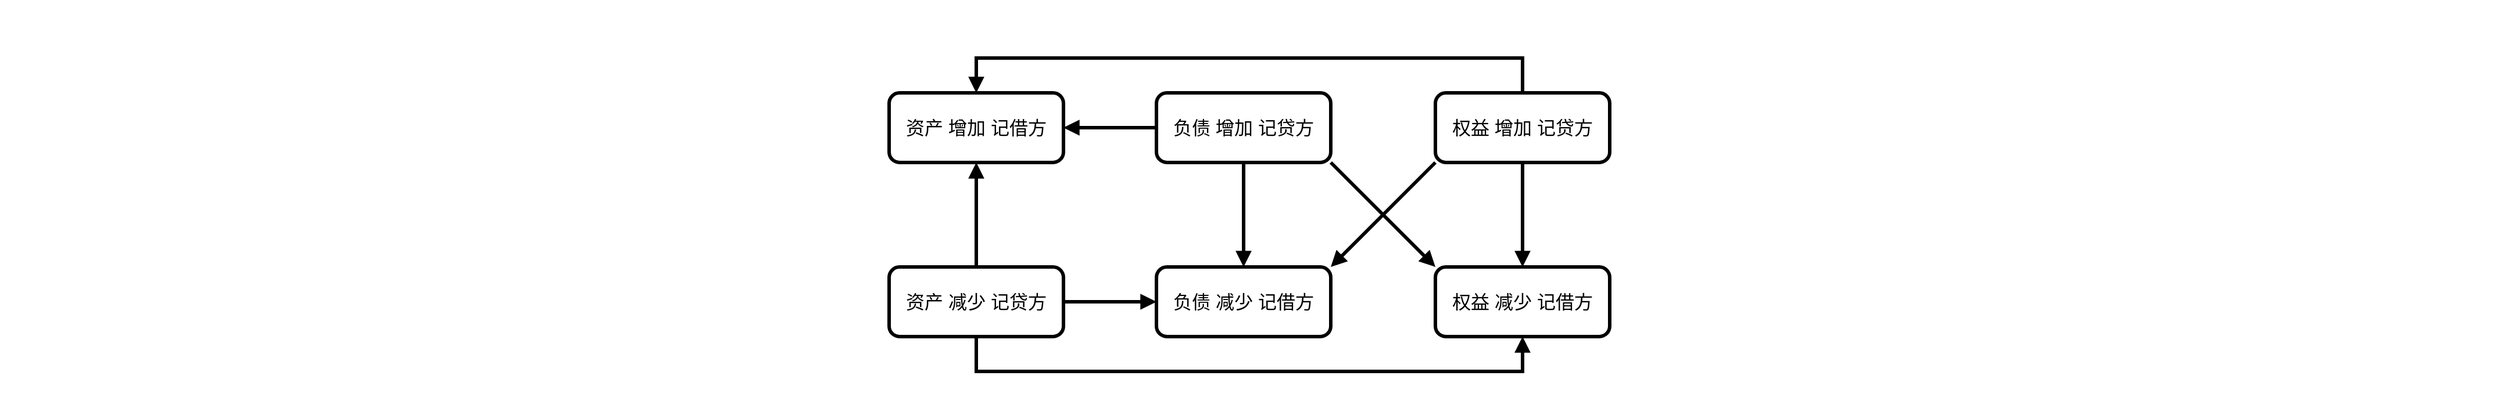 <mxfile version="14.9.8" type="github" pages="2">
  <diagram id="SckEiHQhsq-5hyrPVNgS" name="有借有贷例子">
    <mxGraphModel dx="2600" dy="557" grid="1" gridSize="10" guides="1" tooltips="1" connect="1" arrows="1" fold="1" page="1" pageScale="1" pageWidth="827" pageHeight="1169" math="0" shadow="0">
      <root>
        <mxCell id="0" />
        <mxCell id="1" parent="0" />
        <mxCell id="D3MPpuc1svAQQdLTR7TO-27" value="" style="rounded=0;whiteSpace=wrap;html=1;strokeWidth=3;align=left;strokeColor=none;" vertex="1" parent="1">
          <mxGeometry x="-850" y="30" width="2150" height="360" as="geometry" />
        </mxCell>
        <mxCell id="D3MPpuc1svAQQdLTR7TO-26" value="" style="group" vertex="1" connectable="0" parent="1">
          <mxGeometry x="-85" y="80" width="620" height="270" as="geometry" />
        </mxCell>
        <mxCell id="D3MPpuc1svAQQdLTR7TO-9" value="&lt;font style=&quot;font-size: 16px&quot;&gt;资产 增加 记借方&lt;/font&gt;" style="rounded=1;whiteSpace=wrap;html=1;strokeWidth=3;fillColor=none;" vertex="1" parent="D3MPpuc1svAQQdLTR7TO-26">
          <mxGeometry y="30" width="150" height="60" as="geometry" />
        </mxCell>
        <mxCell id="D3MPpuc1svAQQdLTR7TO-15" style="edgeStyle=orthogonalEdgeStyle;rounded=0;orthogonalLoop=1;jettySize=auto;html=1;endArrow=block;endFill=1;strokeWidth=3;" edge="1" parent="D3MPpuc1svAQQdLTR7TO-26" source="D3MPpuc1svAQQdLTR7TO-10" target="D3MPpuc1svAQQdLTR7TO-9">
          <mxGeometry relative="1" as="geometry" />
        </mxCell>
        <mxCell id="D3MPpuc1svAQQdLTR7TO-10" value="&lt;font style=&quot;font-size: 16px&quot;&gt;资产 减少 记贷方&lt;/font&gt;" style="rounded=1;whiteSpace=wrap;html=1;strokeWidth=3;fillColor=none;" vertex="1" parent="D3MPpuc1svAQQdLTR7TO-26">
          <mxGeometry y="180" width="150" height="60" as="geometry" />
        </mxCell>
        <mxCell id="D3MPpuc1svAQQdLTR7TO-18" style="edgeStyle=orthogonalEdgeStyle;rounded=0;orthogonalLoop=1;jettySize=auto;html=1;endArrow=block;endFill=1;strokeWidth=3;" edge="1" parent="D3MPpuc1svAQQdLTR7TO-26" source="D3MPpuc1svAQQdLTR7TO-11" target="D3MPpuc1svAQQdLTR7TO-9">
          <mxGeometry relative="1" as="geometry" />
        </mxCell>
        <mxCell id="D3MPpuc1svAQQdLTR7TO-11" value="&lt;font style=&quot;font-size: 16px&quot;&gt;负债 增加 记贷方&lt;/font&gt;" style="rounded=1;whiteSpace=wrap;html=1;strokeWidth=3;fillColor=none;" vertex="1" parent="D3MPpuc1svAQQdLTR7TO-26">
          <mxGeometry x="230" y="30" width="150" height="60" as="geometry" />
        </mxCell>
        <mxCell id="D3MPpuc1svAQQdLTR7TO-12" value="&lt;font style=&quot;font-size: 16px&quot;&gt;负债 减少 记借方&lt;/font&gt;" style="rounded=1;whiteSpace=wrap;html=1;strokeWidth=3;fillColor=none;" vertex="1" parent="D3MPpuc1svAQQdLTR7TO-26">
          <mxGeometry x="230" y="180" width="150" height="60" as="geometry" />
        </mxCell>
        <mxCell id="D3MPpuc1svAQQdLTR7TO-19" style="edgeStyle=orthogonalEdgeStyle;rounded=0;orthogonalLoop=1;jettySize=auto;html=1;endArrow=block;endFill=1;strokeWidth=3;" edge="1" parent="D3MPpuc1svAQQdLTR7TO-26" source="D3MPpuc1svAQQdLTR7TO-10" target="D3MPpuc1svAQQdLTR7TO-12">
          <mxGeometry relative="1" as="geometry" />
        </mxCell>
        <mxCell id="D3MPpuc1svAQQdLTR7TO-16" style="edgeStyle=orthogonalEdgeStyle;rounded=0;orthogonalLoop=1;jettySize=auto;html=1;endArrow=block;endFill=1;strokeWidth=3;" edge="1" parent="D3MPpuc1svAQQdLTR7TO-26" source="D3MPpuc1svAQQdLTR7TO-11" target="D3MPpuc1svAQQdLTR7TO-12">
          <mxGeometry relative="1" as="geometry" />
        </mxCell>
        <mxCell id="D3MPpuc1svAQQdLTR7TO-21" style="edgeStyle=orthogonalEdgeStyle;rounded=0;orthogonalLoop=1;jettySize=auto;html=1;entryX=0.5;entryY=0;entryDx=0;entryDy=0;endArrow=block;endFill=1;strokeWidth=3;" edge="1" parent="D3MPpuc1svAQQdLTR7TO-26" source="D3MPpuc1svAQQdLTR7TO-13" target="D3MPpuc1svAQQdLTR7TO-9">
          <mxGeometry relative="1" as="geometry">
            <Array as="points">
              <mxPoint x="545" />
              <mxPoint x="75" />
            </Array>
          </mxGeometry>
        </mxCell>
        <mxCell id="D3MPpuc1svAQQdLTR7TO-24" style="edgeStyle=none;rounded=0;orthogonalLoop=1;jettySize=auto;html=1;exitX=0;exitY=1;exitDx=0;exitDy=0;entryX=1;entryY=0;entryDx=0;entryDy=0;endArrow=block;endFill=1;strokeWidth=3;" edge="1" parent="D3MPpuc1svAQQdLTR7TO-26" source="D3MPpuc1svAQQdLTR7TO-13" target="D3MPpuc1svAQQdLTR7TO-12">
          <mxGeometry relative="1" as="geometry" />
        </mxCell>
        <mxCell id="D3MPpuc1svAQQdLTR7TO-13" value="&lt;font style=&quot;font-size: 16px&quot;&gt;权益 增加 记贷方&lt;/font&gt;" style="rounded=1;whiteSpace=wrap;html=1;strokeWidth=3;fillColor=none;" vertex="1" parent="D3MPpuc1svAQQdLTR7TO-26">
          <mxGeometry x="470" y="30" width="150" height="60" as="geometry" />
        </mxCell>
        <mxCell id="D3MPpuc1svAQQdLTR7TO-14" value="&lt;font style=&quot;font-size: 16px&quot;&gt;权益 减少 记借方&lt;/font&gt;" style="rounded=1;whiteSpace=wrap;html=1;strokeWidth=3;fillColor=none;" vertex="1" parent="D3MPpuc1svAQQdLTR7TO-26">
          <mxGeometry x="470" y="180" width="150" height="60" as="geometry" />
        </mxCell>
        <mxCell id="D3MPpuc1svAQQdLTR7TO-22" style="edgeStyle=orthogonalEdgeStyle;rounded=0;orthogonalLoop=1;jettySize=auto;html=1;entryX=0.5;entryY=1;entryDx=0;entryDy=0;endArrow=block;endFill=1;strokeWidth=3;" edge="1" parent="D3MPpuc1svAQQdLTR7TO-26" source="D3MPpuc1svAQQdLTR7TO-10" target="D3MPpuc1svAQQdLTR7TO-14">
          <mxGeometry relative="1" as="geometry">
            <Array as="points">
              <mxPoint x="75" y="270" />
              <mxPoint x="545" y="270" />
            </Array>
          </mxGeometry>
        </mxCell>
        <mxCell id="D3MPpuc1svAQQdLTR7TO-23" style="rounded=0;orthogonalLoop=1;jettySize=auto;html=1;exitX=1;exitY=1;exitDx=0;exitDy=0;entryX=0;entryY=0;entryDx=0;entryDy=0;endArrow=block;endFill=1;strokeWidth=3;" edge="1" parent="D3MPpuc1svAQQdLTR7TO-26" source="D3MPpuc1svAQQdLTR7TO-11" target="D3MPpuc1svAQQdLTR7TO-14">
          <mxGeometry relative="1" as="geometry" />
        </mxCell>
        <mxCell id="D3MPpuc1svAQQdLTR7TO-17" style="edgeStyle=orthogonalEdgeStyle;rounded=0;orthogonalLoop=1;jettySize=auto;html=1;endArrow=block;endFill=1;strokeWidth=3;" edge="1" parent="D3MPpuc1svAQQdLTR7TO-26" source="D3MPpuc1svAQQdLTR7TO-13" target="D3MPpuc1svAQQdLTR7TO-14">
          <mxGeometry relative="1" as="geometry" />
        </mxCell>
      </root>
    </mxGraphModel>
  </diagram>
  <diagram id="TMdsaBHn5xaPDt9uRNzH" name="Page-2">
    <mxGraphModel dx="946" dy="557" grid="1" gridSize="10" guides="1" tooltips="1" connect="1" arrows="1" fold="1" page="1" pageScale="1" pageWidth="827" pageHeight="1169" math="0" shadow="0">
      <root>
        <mxCell id="l8T1rr64f5OiB_Vhvepn-0" />
        <mxCell id="l8T1rr64f5OiB_Vhvepn-1" parent="l8T1rr64f5OiB_Vhvepn-0" />
        <mxCell id="yVlpXRbSNVg2jZt362K6-5" style="edgeStyle=none;rounded=0;orthogonalLoop=1;jettySize=auto;html=1;endArrow=block;endFill=1;strokeWidth=3;" edge="1" parent="l8T1rr64f5OiB_Vhvepn-1" source="9gMzsMbD73Q424-I_VAX-0" target="yVlpXRbSNVg2jZt362K6-0">
          <mxGeometry relative="1" as="geometry" />
        </mxCell>
        <mxCell id="9gMzsMbD73Q424-I_VAX-0" value="&lt;font style=&quot;font-size: 16px&quot;&gt;库存现金 增加 记借方&lt;/font&gt;" style="rounded=1;whiteSpace=wrap;html=1;strokeWidth=3;fillColor=none;" vertex="1" parent="l8T1rr64f5OiB_Vhvepn-1">
          <mxGeometry x="90" y="80" width="200" height="60" as="geometry" />
        </mxCell>
        <mxCell id="yVlpXRbSNVg2jZt362K6-0" value="&lt;font style=&quot;font-size: 16px&quot;&gt;吸收存款 增加 记贷方&lt;/font&gt;" style="rounded=1;whiteSpace=wrap;html=1;strokeWidth=3;fillColor=none;" vertex="1" parent="l8T1rr64f5OiB_Vhvepn-1">
          <mxGeometry x="380" y="80" width="200" height="60" as="geometry" />
        </mxCell>
        <mxCell id="yVlpXRbSNVg2jZt362K6-1" value="&lt;font style=&quot;font-size: 16px&quot;&gt;库存现金 减少 记贷方&lt;/font&gt;" style="rounded=1;whiteSpace=wrap;html=1;strokeWidth=3;fillColor=none;" vertex="1" parent="l8T1rr64f5OiB_Vhvepn-1">
          <mxGeometry x="90" y="240" width="200" height="60" as="geometry" />
        </mxCell>
        <mxCell id="yVlpXRbSNVg2jZt362K6-7" style="edgeStyle=none;rounded=0;orthogonalLoop=1;jettySize=auto;html=1;endArrow=block;endFill=1;strokeWidth=3;" edge="1" parent="l8T1rr64f5OiB_Vhvepn-1" source="yVlpXRbSNVg2jZt362K6-2" target="yVlpXRbSNVg2jZt362K6-1">
          <mxGeometry relative="1" as="geometry" />
        </mxCell>
        <mxCell id="yVlpXRbSNVg2jZt362K6-12" style="edgeStyle=none;rounded=0;orthogonalLoop=1;jettySize=auto;html=1;endArrow=block;endFill=1;strokeWidth=3;" edge="1" parent="l8T1rr64f5OiB_Vhvepn-1" source="yVlpXRbSNVg2jZt362K6-2" target="yVlpXRbSNVg2jZt362K6-0">
          <mxGeometry relative="1" as="geometry" />
        </mxCell>
        <mxCell id="yVlpXRbSNVg2jZt362K6-2" value="&lt;font style=&quot;font-size: 16px&quot;&gt;吸收存款 减少 记借方&lt;/font&gt;" style="rounded=1;whiteSpace=wrap;html=1;strokeWidth=3;fillColor=none;" vertex="1" parent="l8T1rr64f5OiB_Vhvepn-1">
          <mxGeometry x="380" y="240" width="200" height="60" as="geometry" />
        </mxCell>
        <mxCell id="yVlpXRbSNVg2jZt362K6-3" value="存款" style="text;html=1;strokeColor=none;fillColor=none;align=center;verticalAlign=middle;whiteSpace=wrap;rounded=0;" vertex="1" parent="l8T1rr64f5OiB_Vhvepn-1">
          <mxGeometry x="380" y="40" width="40" height="20" as="geometry" />
        </mxCell>
        <mxCell id="yVlpXRbSNVg2jZt362K6-4" value="利息" style="text;html=1;strokeColor=none;fillColor=none;align=center;verticalAlign=middle;whiteSpace=wrap;rounded=0;" vertex="1" parent="l8T1rr64f5OiB_Vhvepn-1">
          <mxGeometry x="430" y="40" width="40" height="20" as="geometry" />
        </mxCell>
        <mxCell id="yVlpXRbSNVg2jZt362K6-11" style="edgeStyle=none;rounded=0;orthogonalLoop=1;jettySize=auto;html=1;endArrow=block;endFill=1;strokeWidth=3;" edge="1" parent="l8T1rr64f5OiB_Vhvepn-1" source="yVlpXRbSNVg2jZt362K6-8" target="yVlpXRbSNVg2jZt362K6-0">
          <mxGeometry relative="1" as="geometry" />
        </mxCell>
        <mxCell id="yVlpXRbSNVg2jZt362K6-14" style="edgeStyle=none;rounded=0;orthogonalLoop=1;jettySize=auto;html=1;endArrow=block;endFill=1;strokeWidth=3;" edge="1" parent="l8T1rr64f5OiB_Vhvepn-1" source="yVlpXRbSNVg2jZt362K6-8" target="yVlpXRbSNVg2jZt362K6-13">
          <mxGeometry relative="1" as="geometry" />
        </mxCell>
        <mxCell id="yVlpXRbSNVg2jZt362K6-8" value="&lt;font style=&quot;font-size: 16px&quot;&gt;利息支出 增加 记借方&lt;/font&gt;" style="rounded=1;whiteSpace=wrap;html=1;strokeWidth=3;fillColor=none;" vertex="1" parent="l8T1rr64f5OiB_Vhvepn-1">
          <mxGeometry x="650" y="80" width="200" height="60" as="geometry" />
        </mxCell>
        <mxCell id="yVlpXRbSNVg2jZt362K6-13" value="&lt;font style=&quot;font-size: 16px&quot;&gt;应付利息 增加 记贷方&lt;/font&gt;" style="rounded=1;whiteSpace=wrap;html=1;strokeWidth=3;fillColor=none;" vertex="1" parent="l8T1rr64f5OiB_Vhvepn-1">
          <mxGeometry x="650" y="240" width="200" height="60" as="geometry" />
        </mxCell>
      </root>
    </mxGraphModel>
  </diagram>
</mxfile>
